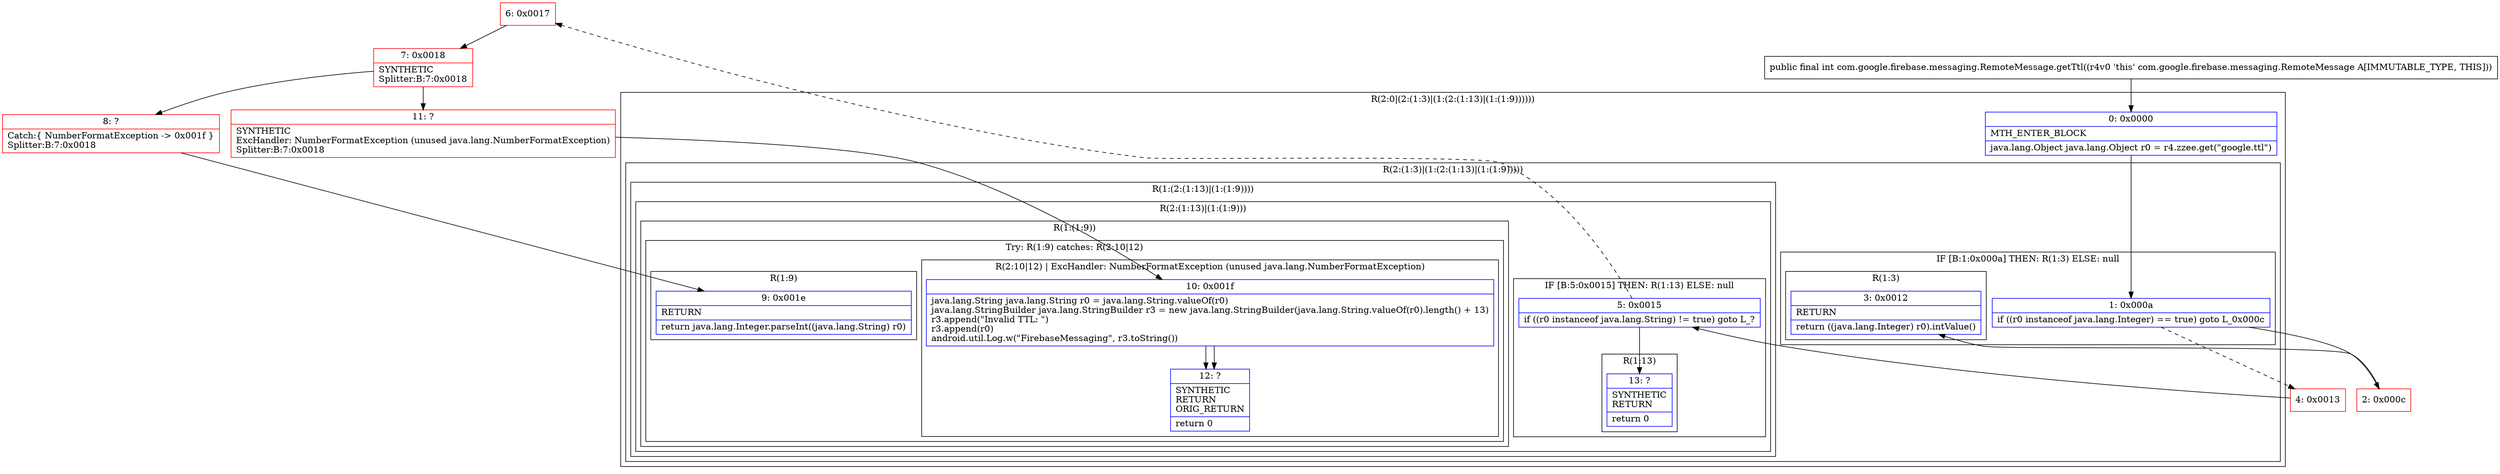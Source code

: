 digraph "CFG forcom.google.firebase.messaging.RemoteMessage.getTtl()I" {
subgraph cluster_Region_1093944291 {
label = "R(2:0|(2:(1:3)|(1:(2:(1:13)|(1:(1:9))))))";
node [shape=record,color=blue];
Node_0 [shape=record,label="{0\:\ 0x0000|MTH_ENTER_BLOCK\l|java.lang.Object java.lang.Object r0 = r4.zzee.get(\"google.ttl\")\l}"];
subgraph cluster_Region_865542349 {
label = "R(2:(1:3)|(1:(2:(1:13)|(1:(1:9)))))";
node [shape=record,color=blue];
subgraph cluster_IfRegion_842964571 {
label = "IF [B:1:0x000a] THEN: R(1:3) ELSE: null";
node [shape=record,color=blue];
Node_1 [shape=record,label="{1\:\ 0x000a|if ((r0 instanceof java.lang.Integer) == true) goto L_0x000c\l}"];
subgraph cluster_Region_354496366 {
label = "R(1:3)";
node [shape=record,color=blue];
Node_3 [shape=record,label="{3\:\ 0x0012|RETURN\l|return ((java.lang.Integer) r0).intValue()\l}"];
}
}
subgraph cluster_Region_1014002143 {
label = "R(1:(2:(1:13)|(1:(1:9))))";
node [shape=record,color=blue];
subgraph cluster_Region_1695371971 {
label = "R(2:(1:13)|(1:(1:9)))";
node [shape=record,color=blue];
subgraph cluster_IfRegion_804179977 {
label = "IF [B:5:0x0015] THEN: R(1:13) ELSE: null";
node [shape=record,color=blue];
Node_5 [shape=record,label="{5\:\ 0x0015|if ((r0 instanceof java.lang.String) != true) goto L_?\l}"];
subgraph cluster_Region_761858960 {
label = "R(1:13)";
node [shape=record,color=blue];
Node_13 [shape=record,label="{13\:\ ?|SYNTHETIC\lRETURN\l|return 0\l}"];
}
}
subgraph cluster_Region_670226360 {
label = "R(1:(1:9))";
node [shape=record,color=blue];
subgraph cluster_TryCatchRegion_406037520 {
label = "Try: R(1:9) catches: R(2:10|12)";
node [shape=record,color=blue];
subgraph cluster_Region_1277601100 {
label = "R(1:9)";
node [shape=record,color=blue];
Node_9 [shape=record,label="{9\:\ 0x001e|RETURN\l|return java.lang.Integer.parseInt((java.lang.String) r0)\l}"];
}
subgraph cluster_Region_170669781 {
label = "R(2:10|12) | ExcHandler: NumberFormatException (unused java.lang.NumberFormatException)\l";
node [shape=record,color=blue];
Node_10 [shape=record,label="{10\:\ 0x001f|java.lang.String java.lang.String r0 = java.lang.String.valueOf(r0)\ljava.lang.StringBuilder java.lang.StringBuilder r3 = new java.lang.StringBuilder(java.lang.String.valueOf(r0).length() + 13)\lr3.append(\"Invalid TTL: \")\lr3.append(r0)\landroid.util.Log.w(\"FirebaseMessaging\", r3.toString())\l}"];
Node_12 [shape=record,label="{12\:\ ?|SYNTHETIC\lRETURN\lORIG_RETURN\l|return 0\l}"];
}
}
}
}
}
}
}
subgraph cluster_Region_170669781 {
label = "R(2:10|12) | ExcHandler: NumberFormatException (unused java.lang.NumberFormatException)\l";
node [shape=record,color=blue];
Node_10 [shape=record,label="{10\:\ 0x001f|java.lang.String java.lang.String r0 = java.lang.String.valueOf(r0)\ljava.lang.StringBuilder java.lang.StringBuilder r3 = new java.lang.StringBuilder(java.lang.String.valueOf(r0).length() + 13)\lr3.append(\"Invalid TTL: \")\lr3.append(r0)\landroid.util.Log.w(\"FirebaseMessaging\", r3.toString())\l}"];
Node_12 [shape=record,label="{12\:\ ?|SYNTHETIC\lRETURN\lORIG_RETURN\l|return 0\l}"];
}
Node_2 [shape=record,color=red,label="{2\:\ 0x000c}"];
Node_4 [shape=record,color=red,label="{4\:\ 0x0013}"];
Node_6 [shape=record,color=red,label="{6\:\ 0x0017}"];
Node_7 [shape=record,color=red,label="{7\:\ 0x0018|SYNTHETIC\lSplitter:B:7:0x0018\l}"];
Node_8 [shape=record,color=red,label="{8\:\ ?|Catch:\{ NumberFormatException \-\> 0x001f \}\lSplitter:B:7:0x0018\l}"];
Node_11 [shape=record,color=red,label="{11\:\ ?|SYNTHETIC\lExcHandler: NumberFormatException (unused java.lang.NumberFormatException)\lSplitter:B:7:0x0018\l}"];
MethodNode[shape=record,label="{public final int com.google.firebase.messaging.RemoteMessage.getTtl((r4v0 'this' com.google.firebase.messaging.RemoteMessage A[IMMUTABLE_TYPE, THIS])) }"];
MethodNode -> Node_0;
Node_0 -> Node_1;
Node_1 -> Node_2;
Node_1 -> Node_4[style=dashed];
Node_5 -> Node_6[style=dashed];
Node_5 -> Node_13;
Node_10 -> Node_12;
Node_10 -> Node_12;
Node_2 -> Node_3;
Node_4 -> Node_5;
Node_6 -> Node_7;
Node_7 -> Node_8;
Node_7 -> Node_11;
Node_8 -> Node_9;
Node_11 -> Node_10;
}

